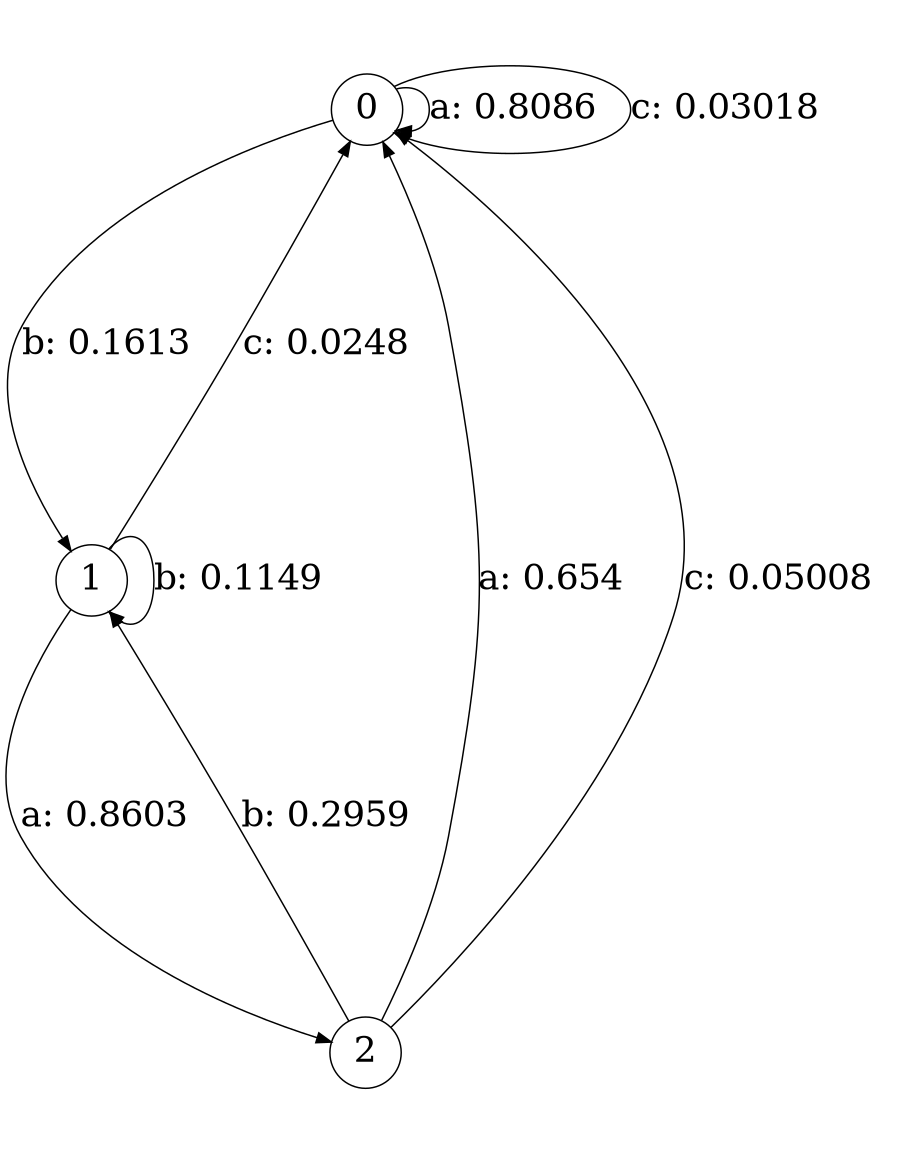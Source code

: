 digraph "d2-500nw-t0-cen-SML" {
size = "6,8.5";
ratio = "fill";
node [shape = circle];
node [fontsize = 24];
edge [fontsize = 24];
0 -> 0 [label = "a: 0.8086   "];
0 -> 1 [label = "b: 0.1613   "];
0 -> 0 [label = "c: 0.03018  "];
1 -> 2 [label = "a: 0.8603   "];
1 -> 1 [label = "b: 0.1149   "];
1 -> 0 [label = "c: 0.0248   "];
2 -> 0 [label = "a: 0.654    "];
2 -> 1 [label = "b: 0.2959   "];
2 -> 0 [label = "c: 0.05008  "];
}